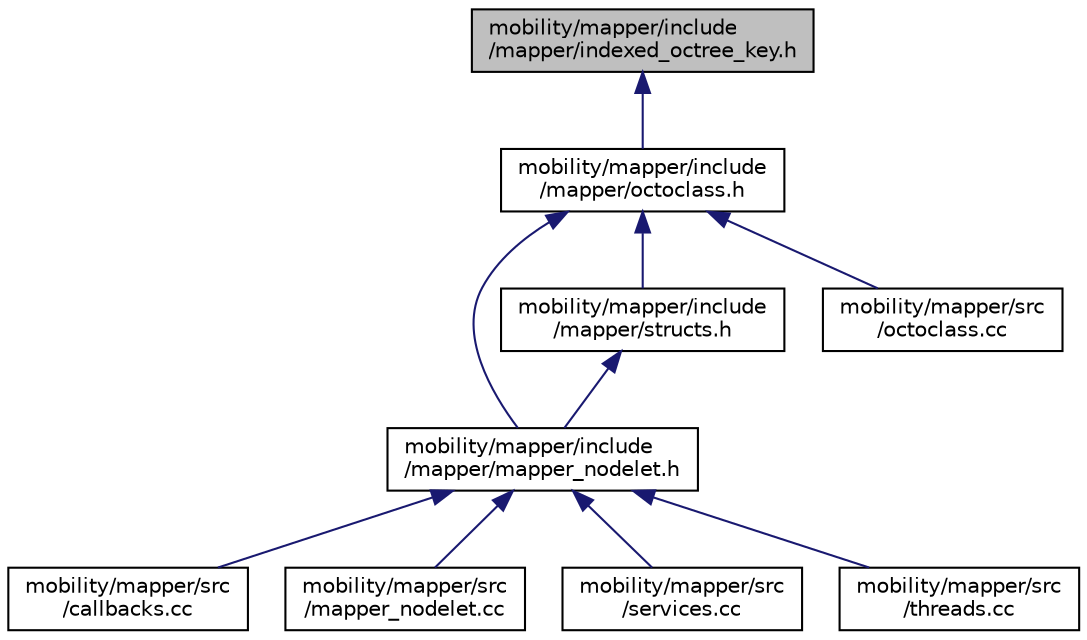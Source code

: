 digraph "mobility/mapper/include/mapper/indexed_octree_key.h"
{
 // LATEX_PDF_SIZE
  edge [fontname="Helvetica",fontsize="10",labelfontname="Helvetica",labelfontsize="10"];
  node [fontname="Helvetica",fontsize="10",shape=record];
  Node1 [label="mobility/mapper/include\l/mapper/indexed_octree_key.h",height=0.2,width=0.4,color="black", fillcolor="grey75", style="filled", fontcolor="black",tooltip=" "];
  Node1 -> Node2 [dir="back",color="midnightblue",fontsize="10",style="solid",fontname="Helvetica"];
  Node2 [label="mobility/mapper/include\l/mapper/octoclass.h",height=0.2,width=0.4,color="black", fillcolor="white", style="filled",URL="$octoclass_8h.html",tooltip=" "];
  Node2 -> Node3 [dir="back",color="midnightblue",fontsize="10",style="solid",fontname="Helvetica"];
  Node3 [label="mobility/mapper/include\l/mapper/mapper_nodelet.h",height=0.2,width=0.4,color="black", fillcolor="white", style="filled",URL="$mapper__nodelet_8h.html",tooltip=" "];
  Node3 -> Node4 [dir="back",color="midnightblue",fontsize="10",style="solid",fontname="Helvetica"];
  Node4 [label="mobility/mapper/src\l/callbacks.cc",height=0.2,width=0.4,color="black", fillcolor="white", style="filled",URL="$callbacks_8cc.html",tooltip=" "];
  Node3 -> Node5 [dir="back",color="midnightblue",fontsize="10",style="solid",fontname="Helvetica"];
  Node5 [label="mobility/mapper/src\l/mapper_nodelet.cc",height=0.2,width=0.4,color="black", fillcolor="white", style="filled",URL="$mapper__nodelet_8cc.html",tooltip=" "];
  Node3 -> Node6 [dir="back",color="midnightblue",fontsize="10",style="solid",fontname="Helvetica"];
  Node6 [label="mobility/mapper/src\l/services.cc",height=0.2,width=0.4,color="black", fillcolor="white", style="filled",URL="$services_8cc.html",tooltip=" "];
  Node3 -> Node7 [dir="back",color="midnightblue",fontsize="10",style="solid",fontname="Helvetica"];
  Node7 [label="mobility/mapper/src\l/threads.cc",height=0.2,width=0.4,color="black", fillcolor="white", style="filled",URL="$threads_8cc.html",tooltip=" "];
  Node2 -> Node8 [dir="back",color="midnightblue",fontsize="10",style="solid",fontname="Helvetica"];
  Node8 [label="mobility/mapper/include\l/mapper/structs.h",height=0.2,width=0.4,color="black", fillcolor="white", style="filled",URL="$structs_8h.html",tooltip=" "];
  Node8 -> Node3 [dir="back",color="midnightblue",fontsize="10",style="solid",fontname="Helvetica"];
  Node2 -> Node9 [dir="back",color="midnightblue",fontsize="10",style="solid",fontname="Helvetica"];
  Node9 [label="mobility/mapper/src\l/octoclass.cc",height=0.2,width=0.4,color="black", fillcolor="white", style="filled",URL="$octoclass_8cc.html",tooltip=" "];
}

